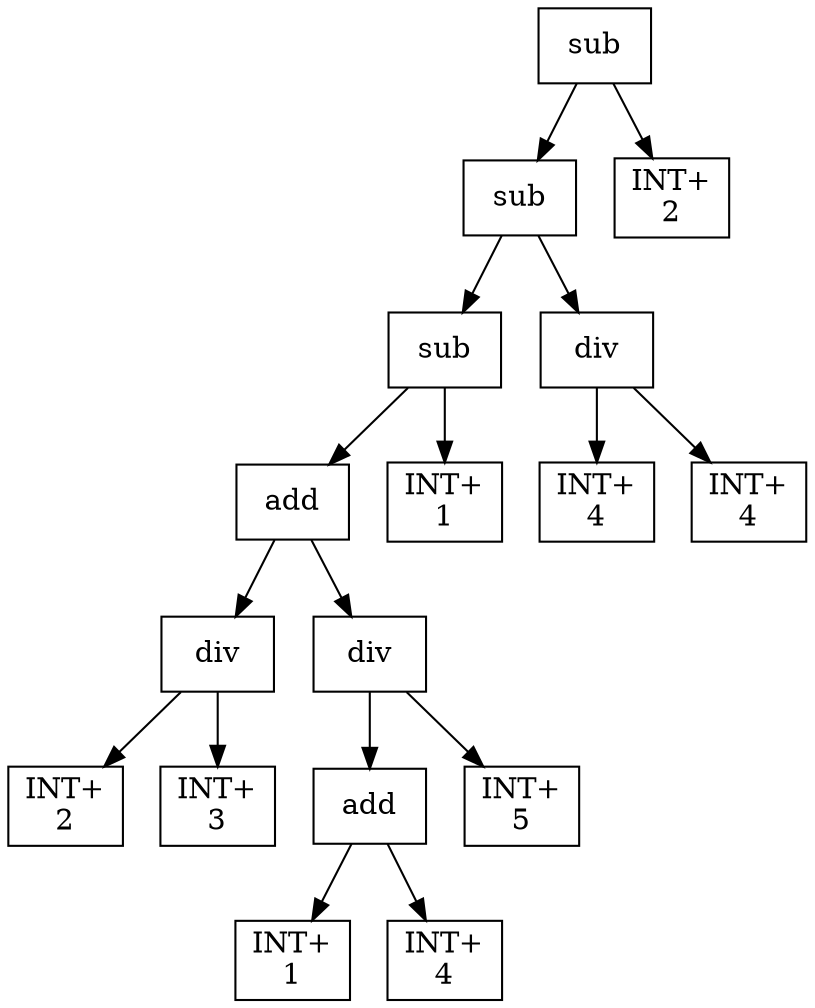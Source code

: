 digraph expr {
  node [shape=box];
  n1 [label="sub"];
  n2 [label="sub"];
  n3 [label="sub"];
  n4 [label="add"];
  n5 [label="div"];
  n6 [label="INT+\n2"];
  n7 [label="INT+\n3"];
  n5 -> n6;
  n5 -> n7;
  n8 [label="div"];
  n9 [label="add"];
  n10 [label="INT+\n1"];
  n11 [label="INT+\n4"];
  n9 -> n10;
  n9 -> n11;
  n12 [label="INT+\n5"];
  n8 -> n9;
  n8 -> n12;
  n4 -> n5;
  n4 -> n8;
  n13 [label="INT+\n1"];
  n3 -> n4;
  n3 -> n13;
  n14 [label="div"];
  n15 [label="INT+\n4"];
  n16 [label="INT+\n4"];
  n14 -> n15;
  n14 -> n16;
  n2 -> n3;
  n2 -> n14;
  n17 [label="INT+\n2"];
  n1 -> n2;
  n1 -> n17;
}